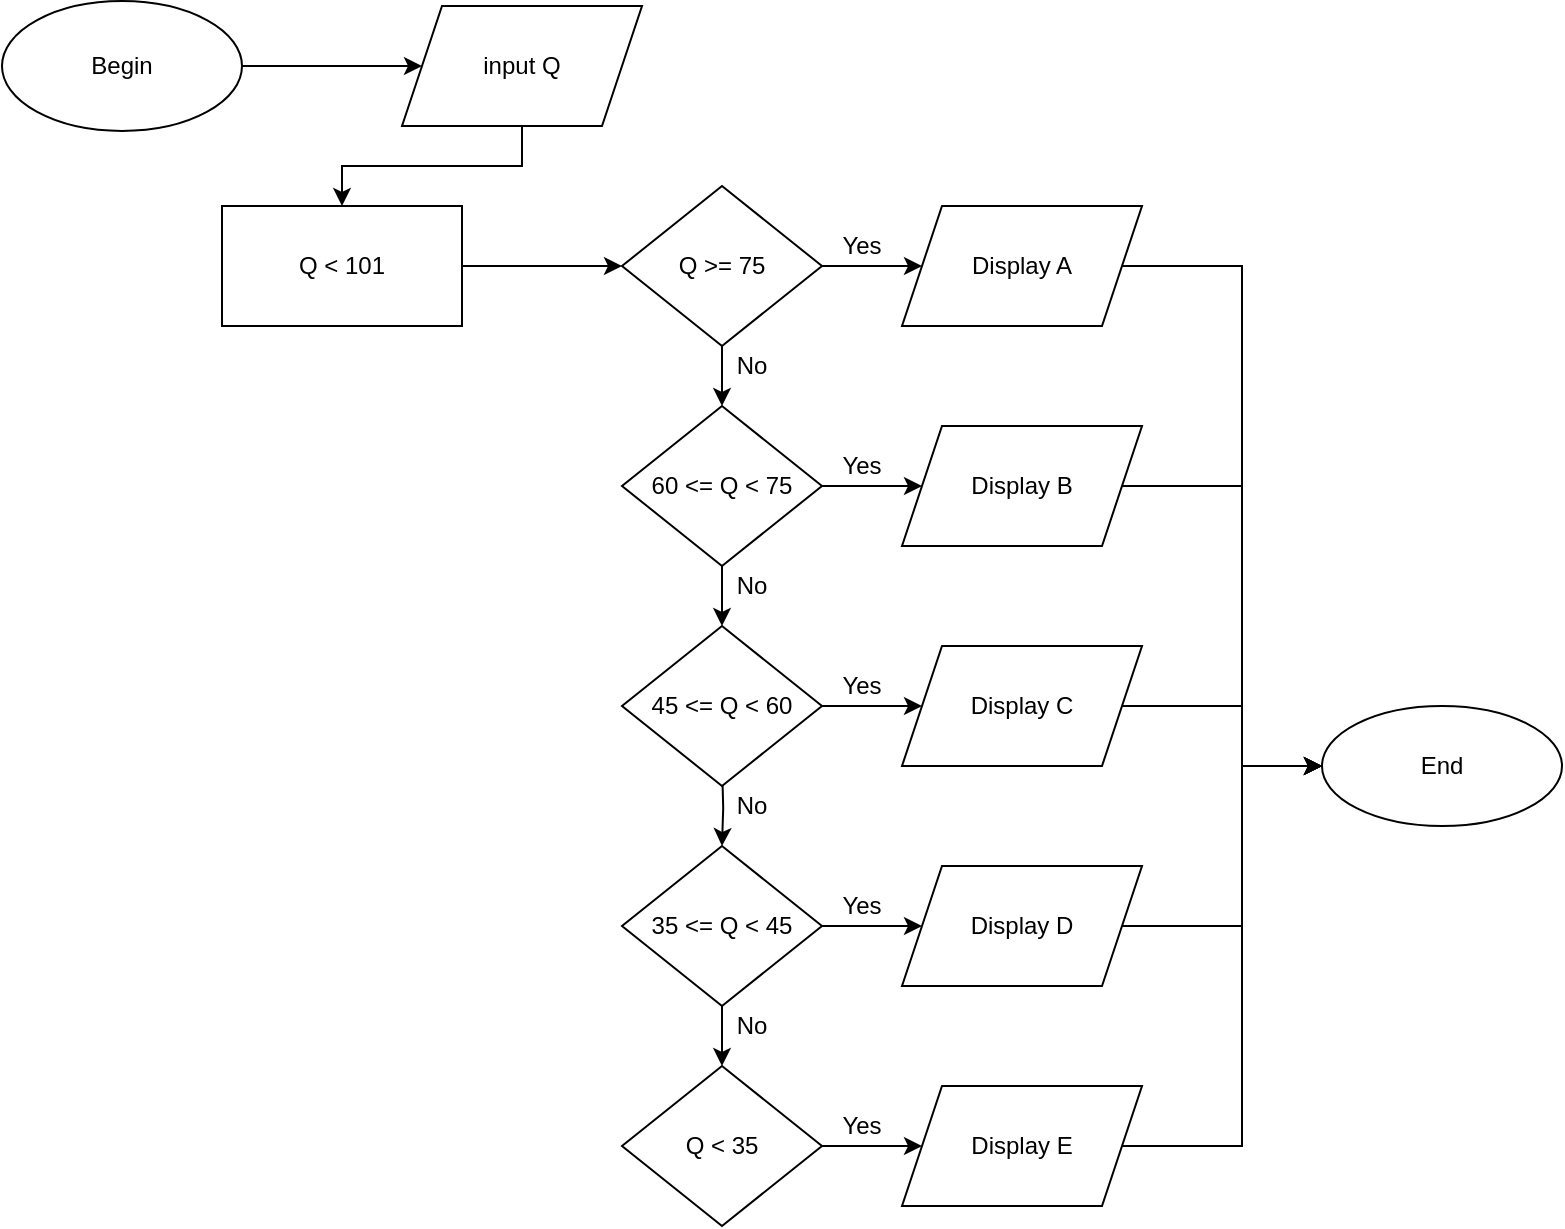 <mxfile version="15.3.7" type="device"><diagram id="YOjnvgNI4UC-TKNIpNij" name="Page-1"><mxGraphModel dx="1229" dy="614" grid="1" gridSize="10" guides="1" tooltips="1" connect="1" arrows="1" fold="1" page="1" pageScale="1" pageWidth="850" pageHeight="1100" math="0" shadow="0"><root><mxCell id="0"/><mxCell id="1" parent="0"/><mxCell id="oRkNhKcyRNlTr5UqSuPB-1" value="Begin" style="ellipse;whiteSpace=wrap;html=1;" vertex="1" parent="1"><mxGeometry x="30" y="207.5" width="120" height="65" as="geometry"/></mxCell><mxCell id="oRkNhKcyRNlTr5UqSuPB-2" value="" style="endArrow=classic;html=1;exitX=1;exitY=0.5;exitDx=0;exitDy=0;" edge="1" parent="1" source="oRkNhKcyRNlTr5UqSuPB-1" target="oRkNhKcyRNlTr5UqSuPB-3"><mxGeometry width="50" height="50" relative="1" as="geometry"><mxPoint x="300" y="300" as="sourcePoint"/><mxPoint x="290" y="210" as="targetPoint"/></mxGeometry></mxCell><mxCell id="oRkNhKcyRNlTr5UqSuPB-87" value="" style="edgeStyle=orthogonalEdgeStyle;rounded=0;orthogonalLoop=1;jettySize=auto;html=1;" edge="1" parent="1" source="oRkNhKcyRNlTr5UqSuPB-3" target="oRkNhKcyRNlTr5UqSuPB-86"><mxGeometry relative="1" as="geometry"/></mxCell><mxCell id="oRkNhKcyRNlTr5UqSuPB-3" value="input Q" style="shape=parallelogram;perimeter=parallelogramPerimeter;whiteSpace=wrap;html=1;fixedSize=1;" vertex="1" parent="1"><mxGeometry x="230" y="210" width="120" height="60" as="geometry"/></mxCell><mxCell id="oRkNhKcyRNlTr5UqSuPB-10" value="End" style="ellipse;whiteSpace=wrap;html=1;" vertex="1" parent="1"><mxGeometry x="690" y="560" width="120" height="60" as="geometry"/></mxCell><mxCell id="oRkNhKcyRNlTr5UqSuPB-81" value="" style="edgeStyle=orthogonalEdgeStyle;rounded=0;orthogonalLoop=1;jettySize=auto;html=1;" edge="1" parent="1" source="oRkNhKcyRNlTr5UqSuPB-59" target="oRkNhKcyRNlTr5UqSuPB-79"><mxGeometry relative="1" as="geometry"/></mxCell><mxCell id="oRkNhKcyRNlTr5UqSuPB-94" value="" style="edgeStyle=orthogonalEdgeStyle;rounded=0;orthogonalLoop=1;jettySize=auto;html=1;" edge="1" parent="1" source="oRkNhKcyRNlTr5UqSuPB-59" target="oRkNhKcyRNlTr5UqSuPB-93"><mxGeometry relative="1" as="geometry"/></mxCell><mxCell id="oRkNhKcyRNlTr5UqSuPB-59" value="Q &amp;gt;= 75" style="rhombus;whiteSpace=wrap;html=1;" vertex="1" parent="1"><mxGeometry x="340" y="300" width="100" height="80" as="geometry"/></mxCell><mxCell id="oRkNhKcyRNlTr5UqSuPB-83" value="" style="edgeStyle=orthogonalEdgeStyle;rounded=0;orthogonalLoop=1;jettySize=auto;html=1;entryX=0.5;entryY=0;entryDx=0;entryDy=0;exitX=0.5;exitY=1;exitDx=0;exitDy=0;" edge="1" parent="1" source="oRkNhKcyRNlTr5UqSuPB-79" target="oRkNhKcyRNlTr5UqSuPB-90"><mxGeometry relative="1" as="geometry"><mxPoint x="390" y="480" as="sourcePoint"/><mxPoint x="390.059" y="510.047" as="targetPoint"/></mxGeometry></mxCell><mxCell id="oRkNhKcyRNlTr5UqSuPB-96" value="" style="edgeStyle=orthogonalEdgeStyle;rounded=0;orthogonalLoop=1;jettySize=auto;html=1;" edge="1" parent="1" source="oRkNhKcyRNlTr5UqSuPB-79" target="oRkNhKcyRNlTr5UqSuPB-95"><mxGeometry relative="1" as="geometry"/></mxCell><mxCell id="oRkNhKcyRNlTr5UqSuPB-79" value="60 &amp;lt;= Q &amp;lt; 75" style="rhombus;whiteSpace=wrap;html=1;" vertex="1" parent="1"><mxGeometry x="340" y="410" width="100" height="80" as="geometry"/></mxCell><mxCell id="oRkNhKcyRNlTr5UqSuPB-85" value="" style="edgeStyle=orthogonalEdgeStyle;rounded=0;orthogonalLoop=1;jettySize=auto;html=1;entryX=0.5;entryY=0;entryDx=0;entryDy=0;" edge="1" parent="1" target="oRkNhKcyRNlTr5UqSuPB-89"><mxGeometry relative="1" as="geometry"><mxPoint x="390.059" y="589.953" as="sourcePoint"/><mxPoint x="390.059" y="620.059" as="targetPoint"/></mxGeometry></mxCell><mxCell id="oRkNhKcyRNlTr5UqSuPB-88" style="edgeStyle=orthogonalEdgeStyle;rounded=0;orthogonalLoop=1;jettySize=auto;html=1;" edge="1" parent="1" source="oRkNhKcyRNlTr5UqSuPB-86" target="oRkNhKcyRNlTr5UqSuPB-59"><mxGeometry relative="1" as="geometry"/></mxCell><mxCell id="oRkNhKcyRNlTr5UqSuPB-86" value="Q &amp;lt; 101" style="whiteSpace=wrap;html=1;" vertex="1" parent="1"><mxGeometry x="140" y="310" width="120" height="60" as="geometry"/></mxCell><mxCell id="oRkNhKcyRNlTr5UqSuPB-92" value="" style="edgeStyle=orthogonalEdgeStyle;rounded=0;orthogonalLoop=1;jettySize=auto;html=1;" edge="1" parent="1" source="oRkNhKcyRNlTr5UqSuPB-89" target="oRkNhKcyRNlTr5UqSuPB-91"><mxGeometry relative="1" as="geometry"/></mxCell><mxCell id="oRkNhKcyRNlTr5UqSuPB-100" value="" style="edgeStyle=orthogonalEdgeStyle;rounded=0;orthogonalLoop=1;jettySize=auto;html=1;" edge="1" parent="1" source="oRkNhKcyRNlTr5UqSuPB-89" target="oRkNhKcyRNlTr5UqSuPB-99"><mxGeometry relative="1" as="geometry"/></mxCell><mxCell id="oRkNhKcyRNlTr5UqSuPB-89" value="35 &amp;lt;= Q &amp;lt; 45" style="rhombus;whiteSpace=wrap;html=1;" vertex="1" parent="1"><mxGeometry x="340" y="630" width="100" height="80" as="geometry"/></mxCell><mxCell id="oRkNhKcyRNlTr5UqSuPB-98" value="" style="edgeStyle=orthogonalEdgeStyle;rounded=0;orthogonalLoop=1;jettySize=auto;html=1;" edge="1" parent="1" source="oRkNhKcyRNlTr5UqSuPB-90" target="oRkNhKcyRNlTr5UqSuPB-97"><mxGeometry relative="1" as="geometry"/></mxCell><mxCell id="oRkNhKcyRNlTr5UqSuPB-90" value="45 &amp;lt;= Q &amp;lt; 60" style="rhombus;whiteSpace=wrap;html=1;" vertex="1" parent="1"><mxGeometry x="340" y="520" width="100" height="80" as="geometry"/></mxCell><mxCell id="oRkNhKcyRNlTr5UqSuPB-102" value="" style="edgeStyle=orthogonalEdgeStyle;rounded=0;orthogonalLoop=1;jettySize=auto;html=1;" edge="1" parent="1" source="oRkNhKcyRNlTr5UqSuPB-91" target="oRkNhKcyRNlTr5UqSuPB-101"><mxGeometry relative="1" as="geometry"/></mxCell><mxCell id="oRkNhKcyRNlTr5UqSuPB-91" value="Q &amp;lt; 35" style="rhombus;whiteSpace=wrap;html=1;" vertex="1" parent="1"><mxGeometry x="340" y="740" width="100" height="80" as="geometry"/></mxCell><mxCell id="oRkNhKcyRNlTr5UqSuPB-103" style="edgeStyle=orthogonalEdgeStyle;rounded=0;orthogonalLoop=1;jettySize=auto;html=1;exitX=1;exitY=0.5;exitDx=0;exitDy=0;entryX=0;entryY=0.5;entryDx=0;entryDy=0;" edge="1" parent="1" source="oRkNhKcyRNlTr5UqSuPB-93" target="oRkNhKcyRNlTr5UqSuPB-10"><mxGeometry relative="1" as="geometry"><Array as="points"><mxPoint x="650" y="340"/><mxPoint x="650" y="590"/></Array></mxGeometry></mxCell><mxCell id="oRkNhKcyRNlTr5UqSuPB-93" value="Display A" style="shape=parallelogram;perimeter=parallelogramPerimeter;whiteSpace=wrap;html=1;fixedSize=1;" vertex="1" parent="1"><mxGeometry x="480" y="310" width="120" height="60" as="geometry"/></mxCell><mxCell id="oRkNhKcyRNlTr5UqSuPB-104" style="edgeStyle=orthogonalEdgeStyle;rounded=0;orthogonalLoop=1;jettySize=auto;html=1;entryX=0;entryY=0.5;entryDx=0;entryDy=0;" edge="1" parent="1" source="oRkNhKcyRNlTr5UqSuPB-95" target="oRkNhKcyRNlTr5UqSuPB-10"><mxGeometry relative="1" as="geometry"><Array as="points"><mxPoint x="650" y="450"/><mxPoint x="650" y="590"/></Array></mxGeometry></mxCell><mxCell id="oRkNhKcyRNlTr5UqSuPB-95" value="Display B" style="shape=parallelogram;perimeter=parallelogramPerimeter;whiteSpace=wrap;html=1;fixedSize=1;" vertex="1" parent="1"><mxGeometry x="480" y="420" width="120" height="60" as="geometry"/></mxCell><mxCell id="oRkNhKcyRNlTr5UqSuPB-105" style="edgeStyle=orthogonalEdgeStyle;rounded=0;orthogonalLoop=1;jettySize=auto;html=1;" edge="1" parent="1" source="oRkNhKcyRNlTr5UqSuPB-97" target="oRkNhKcyRNlTr5UqSuPB-10"><mxGeometry relative="1" as="geometry"><Array as="points"><mxPoint x="650" y="560"/><mxPoint x="650" y="590"/></Array></mxGeometry></mxCell><mxCell id="oRkNhKcyRNlTr5UqSuPB-97" value="Display C" style="shape=parallelogram;perimeter=parallelogramPerimeter;whiteSpace=wrap;html=1;fixedSize=1;" vertex="1" parent="1"><mxGeometry x="480" y="530" width="120" height="60" as="geometry"/></mxCell><mxCell id="oRkNhKcyRNlTr5UqSuPB-106" style="edgeStyle=orthogonalEdgeStyle;rounded=0;orthogonalLoop=1;jettySize=auto;html=1;" edge="1" parent="1" source="oRkNhKcyRNlTr5UqSuPB-99"><mxGeometry relative="1" as="geometry"><mxPoint x="690" y="590" as="targetPoint"/><Array as="points"><mxPoint x="650" y="670"/><mxPoint x="650" y="590"/></Array></mxGeometry></mxCell><mxCell id="oRkNhKcyRNlTr5UqSuPB-99" value="Display D" style="shape=parallelogram;perimeter=parallelogramPerimeter;whiteSpace=wrap;html=1;fixedSize=1;" vertex="1" parent="1"><mxGeometry x="480" y="640" width="120" height="60" as="geometry"/></mxCell><mxCell id="oRkNhKcyRNlTr5UqSuPB-107" style="edgeStyle=orthogonalEdgeStyle;rounded=0;orthogonalLoop=1;jettySize=auto;html=1;entryX=0;entryY=0.5;entryDx=0;entryDy=0;exitX=1;exitY=0.5;exitDx=0;exitDy=0;" edge="1" parent="1" source="oRkNhKcyRNlTr5UqSuPB-101" target="oRkNhKcyRNlTr5UqSuPB-10"><mxGeometry relative="1" as="geometry"><Array as="points"><mxPoint x="650" y="780"/><mxPoint x="650" y="590"/></Array></mxGeometry></mxCell><mxCell id="oRkNhKcyRNlTr5UqSuPB-101" value="Display E" style="shape=parallelogram;perimeter=parallelogramPerimeter;whiteSpace=wrap;html=1;fixedSize=1;" vertex="1" parent="1"><mxGeometry x="480" y="750" width="120" height="60" as="geometry"/></mxCell><mxCell id="oRkNhKcyRNlTr5UqSuPB-108" value="Yes" style="text;html=1;strokeColor=none;fillColor=none;align=center;verticalAlign=middle;whiteSpace=wrap;rounded=0;" vertex="1" parent="1"><mxGeometry x="440" y="320" width="40" height="20" as="geometry"/></mxCell><mxCell id="oRkNhKcyRNlTr5UqSuPB-109" value="No" style="text;html=1;strokeColor=none;fillColor=none;align=center;verticalAlign=middle;whiteSpace=wrap;rounded=0;" vertex="1" parent="1"><mxGeometry x="385" y="380" width="40" height="20" as="geometry"/></mxCell><mxCell id="oRkNhKcyRNlTr5UqSuPB-110" value="No" style="text;html=1;strokeColor=none;fillColor=none;align=center;verticalAlign=middle;whiteSpace=wrap;rounded=0;" vertex="1" parent="1"><mxGeometry x="385" y="490" width="40" height="20" as="geometry"/></mxCell><mxCell id="oRkNhKcyRNlTr5UqSuPB-112" value="No" style="text;html=1;strokeColor=none;fillColor=none;align=center;verticalAlign=middle;whiteSpace=wrap;rounded=0;" vertex="1" parent="1"><mxGeometry x="385" y="600" width="40" height="20" as="geometry"/></mxCell><mxCell id="oRkNhKcyRNlTr5UqSuPB-113" value="No" style="text;html=1;strokeColor=none;fillColor=none;align=center;verticalAlign=middle;whiteSpace=wrap;rounded=0;" vertex="1" parent="1"><mxGeometry x="385" y="710" width="40" height="20" as="geometry"/></mxCell><mxCell id="oRkNhKcyRNlTr5UqSuPB-114" value="Yes" style="text;html=1;strokeColor=none;fillColor=none;align=center;verticalAlign=middle;whiteSpace=wrap;rounded=0;" vertex="1" parent="1"><mxGeometry x="440" y="540" width="40" height="20" as="geometry"/></mxCell><mxCell id="oRkNhKcyRNlTr5UqSuPB-116" value="Yes" style="text;html=1;strokeColor=none;fillColor=none;align=center;verticalAlign=middle;whiteSpace=wrap;rounded=0;" vertex="1" parent="1"><mxGeometry x="440" y="430" width="40" height="20" as="geometry"/></mxCell><mxCell id="oRkNhKcyRNlTr5UqSuPB-117" value="Yes" style="text;html=1;strokeColor=none;fillColor=none;align=center;verticalAlign=middle;whiteSpace=wrap;rounded=0;" vertex="1" parent="1"><mxGeometry x="440" y="650" width="40" height="20" as="geometry"/></mxCell><mxCell id="oRkNhKcyRNlTr5UqSuPB-118" value="Yes" style="text;html=1;strokeColor=none;fillColor=none;align=center;verticalAlign=middle;whiteSpace=wrap;rounded=0;" vertex="1" parent="1"><mxGeometry x="440" y="760" width="40" height="20" as="geometry"/></mxCell></root></mxGraphModel></diagram></mxfile>